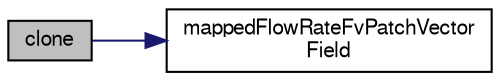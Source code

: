 digraph "clone"
{
  bgcolor="transparent";
  edge [fontname="FreeSans",fontsize="10",labelfontname="FreeSans",labelfontsize="10"];
  node [fontname="FreeSans",fontsize="10",shape=record];
  rankdir="LR";
  Node17 [label="clone",height=0.2,width=0.4,color="black", fillcolor="grey75", style="filled", fontcolor="black"];
  Node17 -> Node18 [color="midnightblue",fontsize="10",style="solid",fontname="FreeSans"];
  Node18 [label="mappedFlowRateFvPatchVector\lField",height=0.2,width=0.4,color="black",URL="$a22178.html#af38d9b1a57be3f2e8a9af46f948ee980",tooltip="Construct from patch and internal field. "];
}
